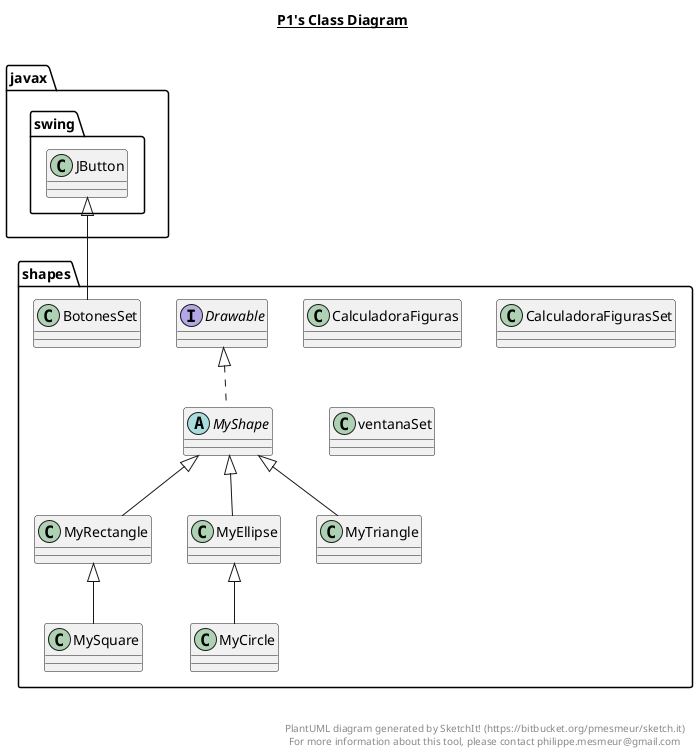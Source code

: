@startuml

title __P1's Class Diagram__\n

  namespace shapes {
    class shapes.BotonesSet {
    }
  }
  

  namespace shapes {
    class shapes.CalculadoraFiguras {
    }
  }
  

  namespace shapes {
    class shapes.CalculadoraFigurasSet {
    }
  }
  

  namespace shapes {
    interface shapes.Drawable {
    }
  }
  

  namespace shapes {
    class shapes.MyCircle {
    }
  }
  

  namespace shapes {
    class shapes.MyEllipse {
    }
  }
  

  namespace shapes {
    class shapes.MyRectangle {
    }
  }
  

  namespace shapes {
    abstract class shapes.MyShape {
    }
  }
  

  namespace shapes {
    class shapes.MySquare {
    }
  }
  

  namespace shapes {
    class shapes.MyTriangle {
    }
  }
  

  namespace shapes {
    class shapes.ventanaSet {
    }
  }
  

  shapes.BotonesSet -up-|> javax.swing.JButton
  shapes.MyCircle -up-|> shapes.MyEllipse
  shapes.MyEllipse -up-|> shapes.MyShape
  shapes.MyRectangle -up-|> shapes.MyShape
  shapes.MyShape .up.|> shapes.Drawable
  shapes.MySquare -up-|> shapes.MyRectangle
  shapes.MyTriangle -up-|> shapes.MyShape


right footer


PlantUML diagram generated by SketchIt! (https://bitbucket.org/pmesmeur/sketch.it)
For more information about this tool, please contact philippe.mesmeur@gmail.com
endfooter

@enduml
